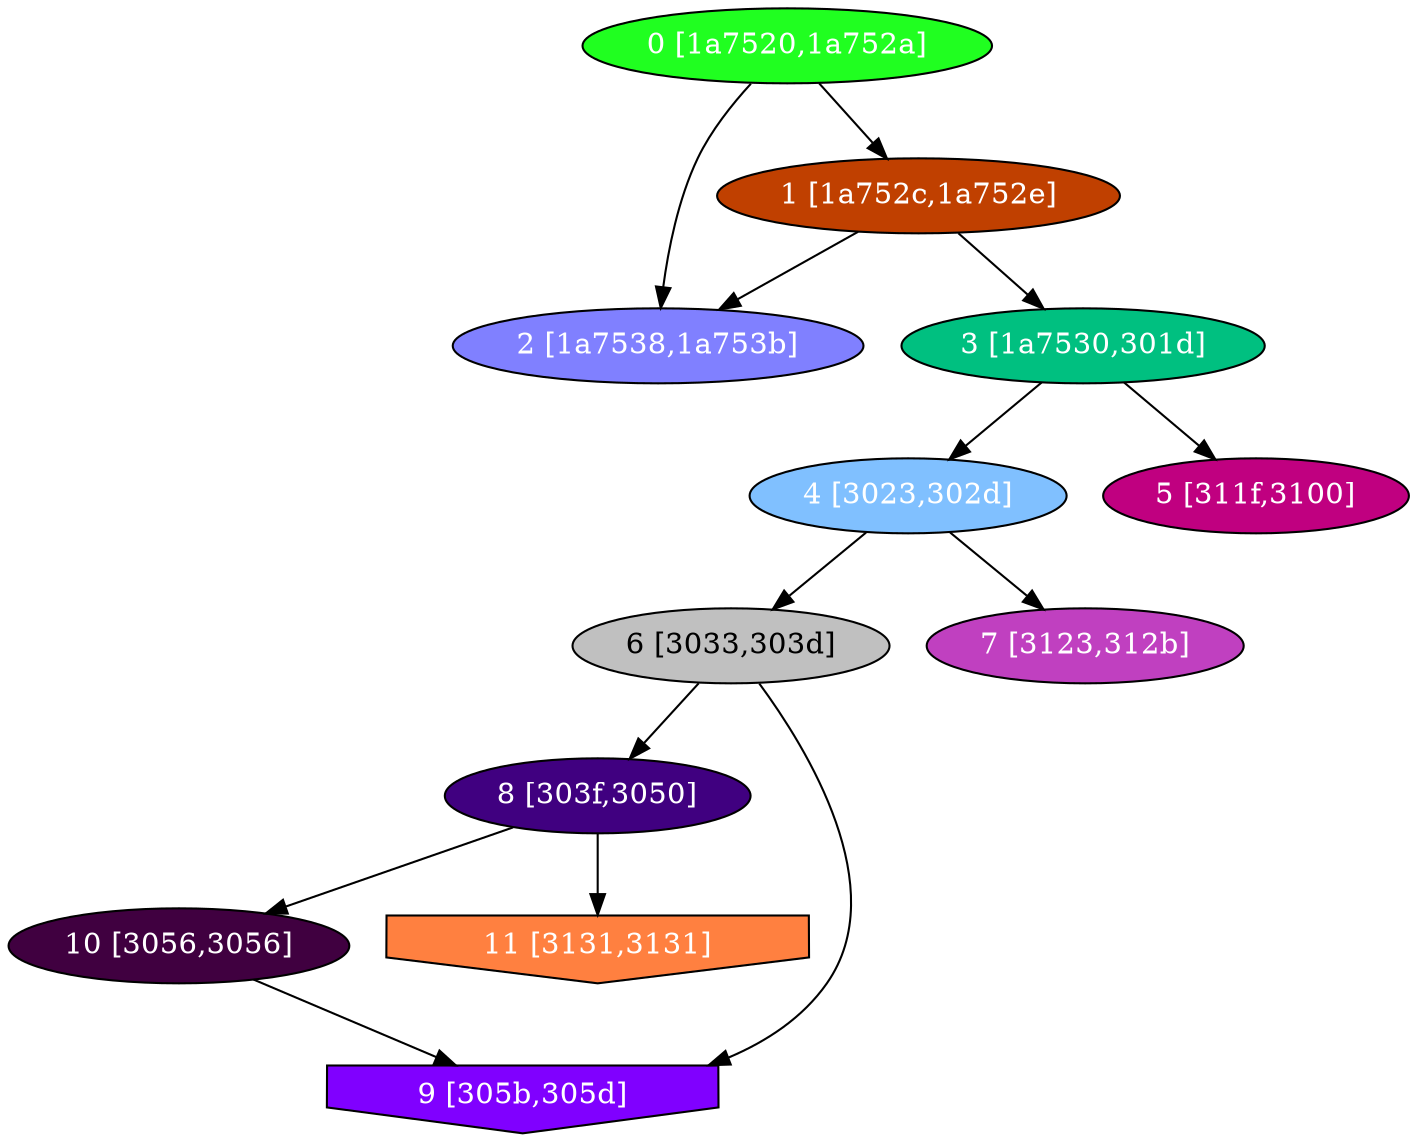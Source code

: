 diGraph libnss3{
	libnss3_0  [style=filled fillcolor="#20FF20" fontcolor="#ffffff" shape=oval label="0 [1a7520,1a752a]"]
	libnss3_1  [style=filled fillcolor="#C04000" fontcolor="#ffffff" shape=oval label="1 [1a752c,1a752e]"]
	libnss3_2  [style=filled fillcolor="#8080FF" fontcolor="#ffffff" shape=oval label="2 [1a7538,1a753b]"]
	libnss3_3  [style=filled fillcolor="#00C080" fontcolor="#ffffff" shape=oval label="3 [1a7530,301d]"]
	libnss3_4  [style=filled fillcolor="#80C0FF" fontcolor="#ffffff" shape=oval label="4 [3023,302d]"]
	libnss3_5  [style=filled fillcolor="#C00080" fontcolor="#ffffff" shape=oval label="5 [311f,3100]"]
	libnss3_6  [style=filled fillcolor="#C0C0C0" fontcolor="#000000" shape=oval label="6 [3033,303d]"]
	libnss3_7  [style=filled fillcolor="#C040C0" fontcolor="#ffffff" shape=oval label="7 [3123,312b]"]
	libnss3_8  [style=filled fillcolor="#400080" fontcolor="#ffffff" shape=oval label="8 [303f,3050]"]
	libnss3_9  [style=filled fillcolor="#8000FF" fontcolor="#ffffff" shape=invhouse label="9 [305b,305d]"]
	libnss3_a  [style=filled fillcolor="#400040" fontcolor="#ffffff" shape=oval label="10 [3056,3056]"]
	libnss3_b  [style=filled fillcolor="#FF8040" fontcolor="#ffffff" shape=invhouse label="11 [3131,3131]"]

	libnss3_0 -> libnss3_1
	libnss3_0 -> libnss3_2
	libnss3_1 -> libnss3_2
	libnss3_1 -> libnss3_3
	libnss3_3 -> libnss3_4
	libnss3_3 -> libnss3_5
	libnss3_4 -> libnss3_6
	libnss3_4 -> libnss3_7
	libnss3_6 -> libnss3_8
	libnss3_6 -> libnss3_9
	libnss3_8 -> libnss3_a
	libnss3_8 -> libnss3_b
	libnss3_a -> libnss3_9
}
